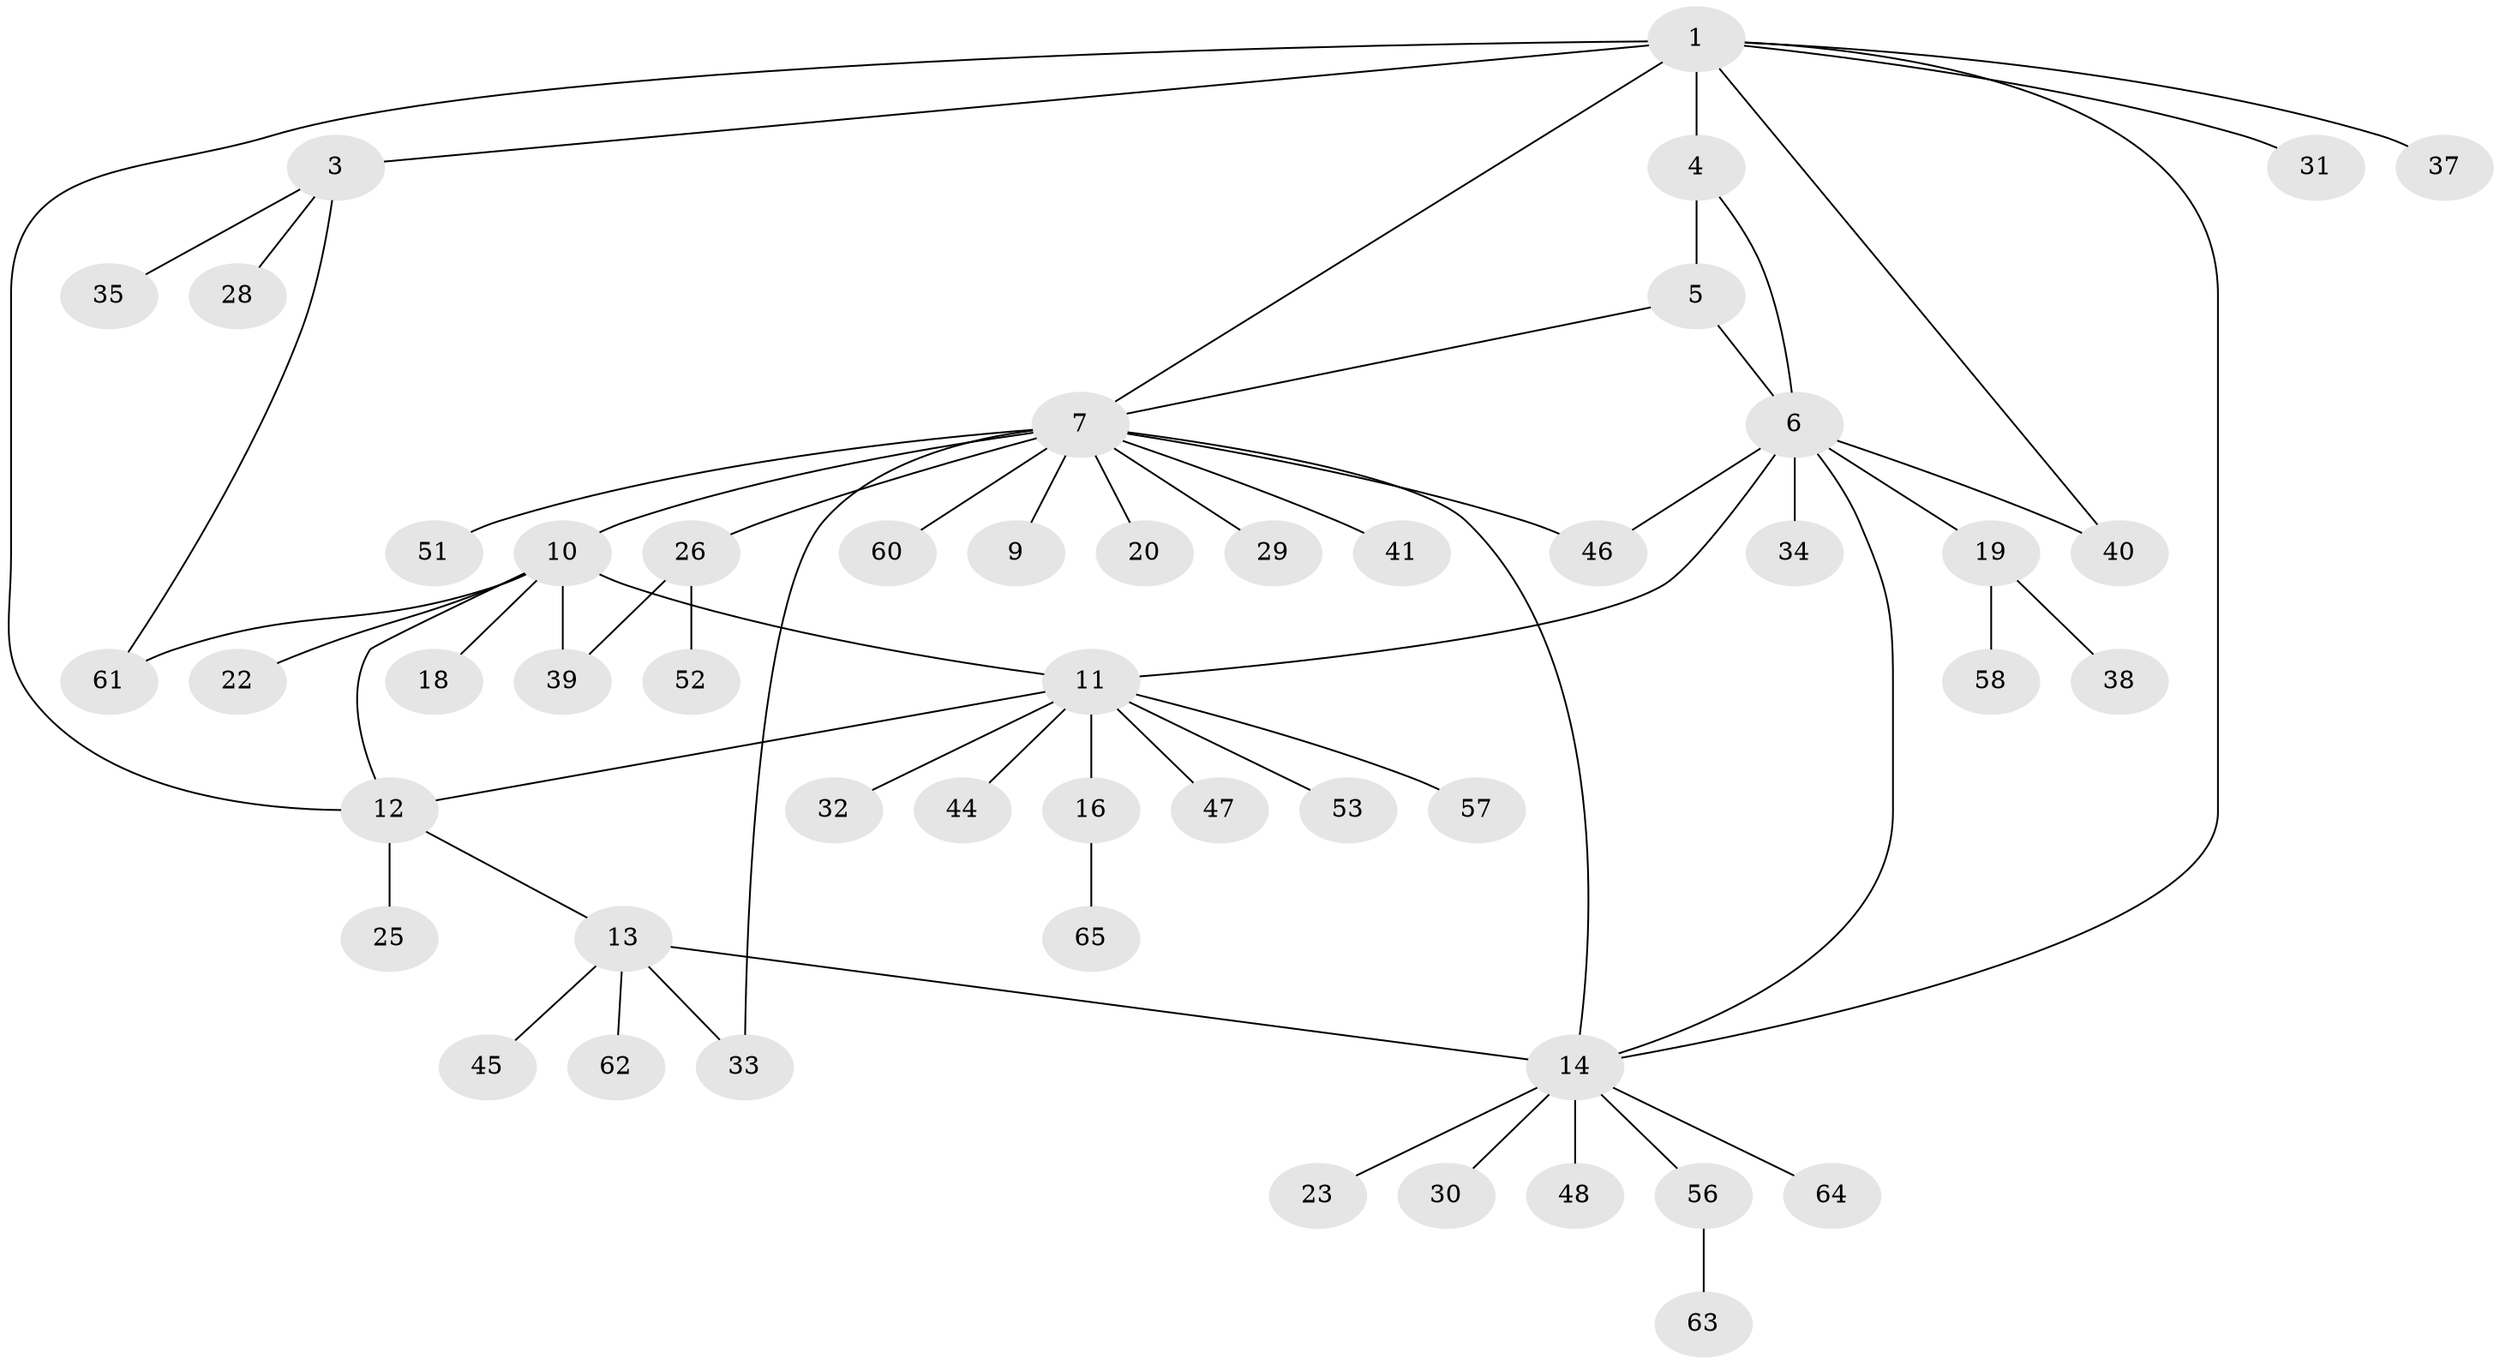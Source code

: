 // Generated by graph-tools (version 1.1) at 2025/24/03/03/25 07:24:15]
// undirected, 50 vertices, 62 edges
graph export_dot {
graph [start="1"]
  node [color=gray90,style=filled];
  1 [super="+2"];
  3 [super="+27"];
  4 [super="+36"];
  5;
  6 [super="+43"];
  7 [super="+8"];
  9;
  10 [super="+17"];
  11 [super="+24"];
  12;
  13 [super="+21"];
  14 [super="+15"];
  16 [super="+42"];
  18 [super="+49"];
  19 [super="+54"];
  20;
  22;
  23;
  25;
  26;
  28;
  29;
  30;
  31;
  32;
  33;
  34;
  35;
  37 [super="+50"];
  38;
  39;
  40;
  41 [super="+55"];
  44;
  45;
  46;
  47;
  48;
  51;
  52;
  53;
  56 [super="+59"];
  57;
  58;
  60;
  61;
  62;
  63;
  64;
  65;
  1 -- 3 [weight=2];
  1 -- 4;
  1 -- 12;
  1 -- 31;
  1 -- 37;
  1 -- 40;
  1 -- 14;
  1 -- 7;
  3 -- 35;
  3 -- 28;
  3 -- 61;
  4 -- 5;
  4 -- 6;
  5 -- 6;
  5 -- 7;
  6 -- 11;
  6 -- 19;
  6 -- 34;
  6 -- 40;
  6 -- 46;
  6 -- 14;
  7 -- 9 [weight=2];
  7 -- 10;
  7 -- 33;
  7 -- 41;
  7 -- 46;
  7 -- 51;
  7 -- 20;
  7 -- 26;
  7 -- 60;
  7 -- 29;
  7 -- 14;
  10 -- 11;
  10 -- 12;
  10 -- 18;
  10 -- 22;
  10 -- 39;
  10 -- 61;
  11 -- 12;
  11 -- 16;
  11 -- 32;
  11 -- 44;
  11 -- 47;
  11 -- 53;
  11 -- 57;
  12 -- 13;
  12 -- 25;
  13 -- 14 [weight=2];
  13 -- 45;
  13 -- 62;
  13 -- 33;
  14 -- 23;
  14 -- 30;
  14 -- 48;
  14 -- 56;
  14 -- 64;
  16 -- 65;
  19 -- 38;
  19 -- 58;
  26 -- 39;
  26 -- 52;
  56 -- 63;
}
